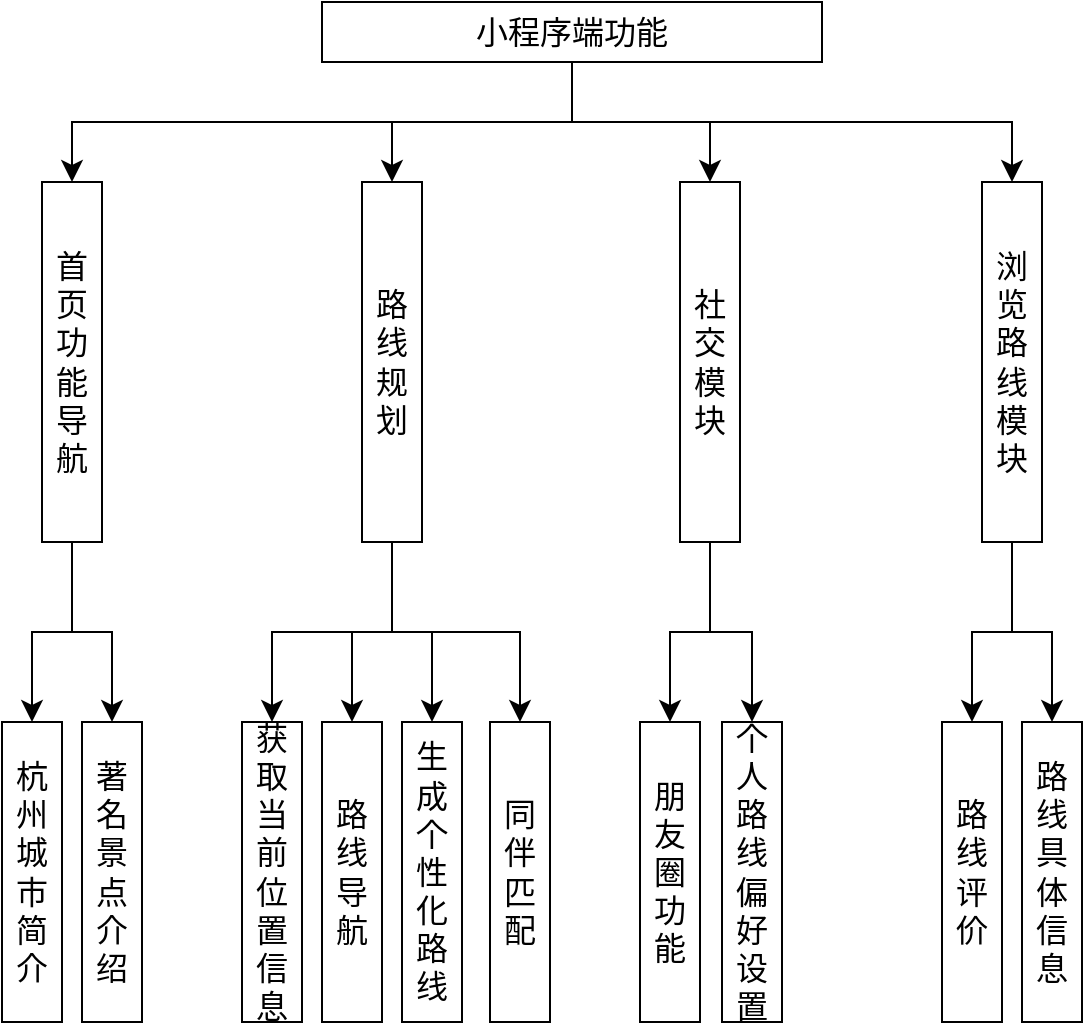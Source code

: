 <mxfile version="22.1.7" type="github">
  <diagram id="prtHgNgQTEPvFCAcTncT" name="Page-1">
    <mxGraphModel dx="905" dy="579" grid="1" gridSize="10" guides="1" tooltips="1" connect="1" arrows="1" fold="1" page="1" pageScale="1" pageWidth="827" pageHeight="1169" math="0" shadow="0">
      <root>
        <mxCell id="0" />
        <mxCell id="1" parent="0" />
        <mxCell id="AtwaMxpfhJAdxMwbgCBK-39" style="edgeStyle=orthogonalEdgeStyle;rounded=0;orthogonalLoop=1;jettySize=auto;html=1;exitX=0.5;exitY=1;exitDx=0;exitDy=0;entryX=0.5;entryY=0;entryDx=0;entryDy=0;fontSize=12;startSize=8;endSize=8;" edge="1" parent="1" source="AtwaMxpfhJAdxMwbgCBK-1" target="AtwaMxpfhJAdxMwbgCBK-2">
          <mxGeometry relative="1" as="geometry" />
        </mxCell>
        <mxCell id="AtwaMxpfhJAdxMwbgCBK-40" style="edgeStyle=orthogonalEdgeStyle;rounded=0;orthogonalLoop=1;jettySize=auto;html=1;fontSize=12;startSize=8;endSize=8;" edge="1" parent="1" source="AtwaMxpfhJAdxMwbgCBK-1" target="AtwaMxpfhJAdxMwbgCBK-18">
          <mxGeometry relative="1" as="geometry" />
        </mxCell>
        <mxCell id="AtwaMxpfhJAdxMwbgCBK-41" style="edgeStyle=orthogonalEdgeStyle;rounded=0;orthogonalLoop=1;jettySize=auto;html=1;fontSize=12;startSize=8;endSize=8;" edge="1" parent="1" source="AtwaMxpfhJAdxMwbgCBK-1" target="AtwaMxpfhJAdxMwbgCBK-19">
          <mxGeometry relative="1" as="geometry" />
        </mxCell>
        <mxCell id="AtwaMxpfhJAdxMwbgCBK-45" style="edgeStyle=orthogonalEdgeStyle;rounded=0;orthogonalLoop=1;jettySize=auto;html=1;fontSize=12;startSize=8;endSize=8;exitX=0.5;exitY=1;exitDx=0;exitDy=0;" edge="1" parent="1" source="AtwaMxpfhJAdxMwbgCBK-1" target="AtwaMxpfhJAdxMwbgCBK-25">
          <mxGeometry relative="1" as="geometry" />
        </mxCell>
        <mxCell id="AtwaMxpfhJAdxMwbgCBK-1" value="小程序端功能" style="rounded=0;whiteSpace=wrap;html=1;fontSize=16;" vertex="1" parent="1">
          <mxGeometry x="300" y="150" width="250" height="30" as="geometry" />
        </mxCell>
        <mxCell id="AtwaMxpfhJAdxMwbgCBK-46" style="edgeStyle=orthogonalEdgeStyle;rounded=0;orthogonalLoop=1;jettySize=auto;html=1;entryX=0.5;entryY=0;entryDx=0;entryDy=0;fontSize=12;startSize=8;endSize=8;" edge="1" parent="1" source="AtwaMxpfhJAdxMwbgCBK-2" target="AtwaMxpfhJAdxMwbgCBK-10">
          <mxGeometry relative="1" as="geometry" />
        </mxCell>
        <mxCell id="AtwaMxpfhJAdxMwbgCBK-47" style="edgeStyle=orthogonalEdgeStyle;rounded=0;orthogonalLoop=1;jettySize=auto;html=1;entryX=0.5;entryY=0;entryDx=0;entryDy=0;fontSize=12;startSize=8;endSize=8;" edge="1" parent="1" source="AtwaMxpfhJAdxMwbgCBK-2" target="AtwaMxpfhJAdxMwbgCBK-16">
          <mxGeometry relative="1" as="geometry" />
        </mxCell>
        <mxCell id="AtwaMxpfhJAdxMwbgCBK-2" value="首页功能导航" style="rounded=0;whiteSpace=wrap;html=1;fontSize=16;" vertex="1" parent="1">
          <mxGeometry x="160" y="240" width="30" height="180" as="geometry" />
        </mxCell>
        <mxCell id="AtwaMxpfhJAdxMwbgCBK-10" value="杭州城市简介" style="whiteSpace=wrap;html=1;fontSize=16;rounded=0;" vertex="1" parent="1">
          <mxGeometry x="140" y="510" width="30" height="150" as="geometry" />
        </mxCell>
        <mxCell id="AtwaMxpfhJAdxMwbgCBK-16" value="著名景点介绍" style="whiteSpace=wrap;html=1;fontSize=16;rounded=0;" vertex="1" parent="1">
          <mxGeometry x="180" y="510" width="30" height="150" as="geometry" />
        </mxCell>
        <mxCell id="AtwaMxpfhJAdxMwbgCBK-17" value="获取当前位置信息" style="whiteSpace=wrap;html=1;fontSize=16;rounded=0;" vertex="1" parent="1">
          <mxGeometry x="260" y="510" width="30" height="150" as="geometry" />
        </mxCell>
        <mxCell id="AtwaMxpfhJAdxMwbgCBK-49" style="edgeStyle=orthogonalEdgeStyle;rounded=0;orthogonalLoop=1;jettySize=auto;html=1;entryX=0.5;entryY=0;entryDx=0;entryDy=0;fontSize=12;startSize=8;endSize=8;exitX=0.5;exitY=1;exitDx=0;exitDy=0;" edge="1" parent="1" source="AtwaMxpfhJAdxMwbgCBK-18" target="AtwaMxpfhJAdxMwbgCBK-17">
          <mxGeometry relative="1" as="geometry" />
        </mxCell>
        <mxCell id="AtwaMxpfhJAdxMwbgCBK-50" style="edgeStyle=orthogonalEdgeStyle;rounded=0;orthogonalLoop=1;jettySize=auto;html=1;entryX=0.5;entryY=0;entryDx=0;entryDy=0;fontSize=12;startSize=8;endSize=8;" edge="1" parent="1" source="AtwaMxpfhJAdxMwbgCBK-18" target="AtwaMxpfhJAdxMwbgCBK-28">
          <mxGeometry relative="1" as="geometry" />
        </mxCell>
        <mxCell id="AtwaMxpfhJAdxMwbgCBK-51" style="edgeStyle=orthogonalEdgeStyle;rounded=0;orthogonalLoop=1;jettySize=auto;html=1;fontSize=12;startSize=8;endSize=8;exitX=0.5;exitY=1;exitDx=0;exitDy=0;" edge="1" parent="1" source="AtwaMxpfhJAdxMwbgCBK-18" target="AtwaMxpfhJAdxMwbgCBK-20">
          <mxGeometry relative="1" as="geometry" />
        </mxCell>
        <mxCell id="AtwaMxpfhJAdxMwbgCBK-52" style="edgeStyle=orthogonalEdgeStyle;rounded=0;orthogonalLoop=1;jettySize=auto;html=1;entryX=0.5;entryY=0;entryDx=0;entryDy=0;fontSize=12;startSize=8;endSize=8;exitX=0.5;exitY=1;exitDx=0;exitDy=0;" edge="1" parent="1" source="AtwaMxpfhJAdxMwbgCBK-18" target="AtwaMxpfhJAdxMwbgCBK-23">
          <mxGeometry relative="1" as="geometry" />
        </mxCell>
        <mxCell id="AtwaMxpfhJAdxMwbgCBK-18" value="路线规划" style="rounded=0;whiteSpace=wrap;html=1;fontSize=16;" vertex="1" parent="1">
          <mxGeometry x="320" y="240" width="30" height="180" as="geometry" />
        </mxCell>
        <mxCell id="AtwaMxpfhJAdxMwbgCBK-53" style="edgeStyle=orthogonalEdgeStyle;rounded=0;orthogonalLoop=1;jettySize=auto;html=1;entryX=0.5;entryY=0;entryDx=0;entryDy=0;fontSize=12;startSize=8;endSize=8;" edge="1" parent="1" source="AtwaMxpfhJAdxMwbgCBK-19" target="AtwaMxpfhJAdxMwbgCBK-21">
          <mxGeometry relative="1" as="geometry" />
        </mxCell>
        <mxCell id="AtwaMxpfhJAdxMwbgCBK-54" style="edgeStyle=orthogonalEdgeStyle;rounded=0;orthogonalLoop=1;jettySize=auto;html=1;entryX=0.5;entryY=0;entryDx=0;entryDy=0;fontSize=12;startSize=8;endSize=8;exitX=0.5;exitY=1;exitDx=0;exitDy=0;" edge="1" parent="1" source="AtwaMxpfhJAdxMwbgCBK-19" target="AtwaMxpfhJAdxMwbgCBK-22">
          <mxGeometry relative="1" as="geometry" />
        </mxCell>
        <mxCell id="AtwaMxpfhJAdxMwbgCBK-19" value="社交模块" style="rounded=0;whiteSpace=wrap;html=1;fontSize=16;" vertex="1" parent="1">
          <mxGeometry x="479" y="240" width="30" height="180" as="geometry" />
        </mxCell>
        <mxCell id="AtwaMxpfhJAdxMwbgCBK-20" value="生成个性化路线" style="whiteSpace=wrap;html=1;fontSize=16;rounded=0;" vertex="1" parent="1">
          <mxGeometry x="340" y="510" width="30" height="150" as="geometry" />
        </mxCell>
        <mxCell id="AtwaMxpfhJAdxMwbgCBK-21" value="朋友圈功能" style="whiteSpace=wrap;html=1;fontSize=16;rounded=0;" vertex="1" parent="1">
          <mxGeometry x="459" y="510" width="30" height="150" as="geometry" />
        </mxCell>
        <mxCell id="AtwaMxpfhJAdxMwbgCBK-22" value="个人路线偏好设置" style="whiteSpace=wrap;html=1;fontSize=16;rounded=0;" vertex="1" parent="1">
          <mxGeometry x="500" y="510" width="30" height="150" as="geometry" />
        </mxCell>
        <mxCell id="AtwaMxpfhJAdxMwbgCBK-23" value="同伴匹配" style="whiteSpace=wrap;html=1;fontSize=16;rounded=0;" vertex="1" parent="1">
          <mxGeometry x="384" y="510" width="30" height="150" as="geometry" />
        </mxCell>
        <mxCell id="AtwaMxpfhJAdxMwbgCBK-55" style="edgeStyle=orthogonalEdgeStyle;rounded=0;orthogonalLoop=1;jettySize=auto;html=1;entryX=0.5;entryY=0;entryDx=0;entryDy=0;fontSize=12;startSize=8;endSize=8;" edge="1" parent="1" source="AtwaMxpfhJAdxMwbgCBK-25" target="AtwaMxpfhJAdxMwbgCBK-26">
          <mxGeometry relative="1" as="geometry" />
        </mxCell>
        <mxCell id="AtwaMxpfhJAdxMwbgCBK-56" style="edgeStyle=orthogonalEdgeStyle;rounded=0;orthogonalLoop=1;jettySize=auto;html=1;entryX=0.5;entryY=0;entryDx=0;entryDy=0;fontSize=12;startSize=8;endSize=8;" edge="1" parent="1" source="AtwaMxpfhJAdxMwbgCBK-25" target="AtwaMxpfhJAdxMwbgCBK-27">
          <mxGeometry relative="1" as="geometry" />
        </mxCell>
        <mxCell id="AtwaMxpfhJAdxMwbgCBK-25" value="浏览路线模块" style="rounded=0;whiteSpace=wrap;html=1;fontSize=16;" vertex="1" parent="1">
          <mxGeometry x="630" y="240" width="30" height="180" as="geometry" />
        </mxCell>
        <mxCell id="AtwaMxpfhJAdxMwbgCBK-26" value="路线评价" style="whiteSpace=wrap;html=1;fontSize=16;rounded=0;" vertex="1" parent="1">
          <mxGeometry x="610" y="510" width="30" height="150" as="geometry" />
        </mxCell>
        <mxCell id="AtwaMxpfhJAdxMwbgCBK-27" value="路线具体信息" style="whiteSpace=wrap;html=1;fontSize=16;rounded=0;" vertex="1" parent="1">
          <mxGeometry x="650" y="510" width="30" height="150" as="geometry" />
        </mxCell>
        <mxCell id="AtwaMxpfhJAdxMwbgCBK-28" value="路线导航" style="whiteSpace=wrap;html=1;fontSize=16;rounded=0;" vertex="1" parent="1">
          <mxGeometry x="300" y="510" width="30" height="150" as="geometry" />
        </mxCell>
      </root>
    </mxGraphModel>
  </diagram>
</mxfile>
